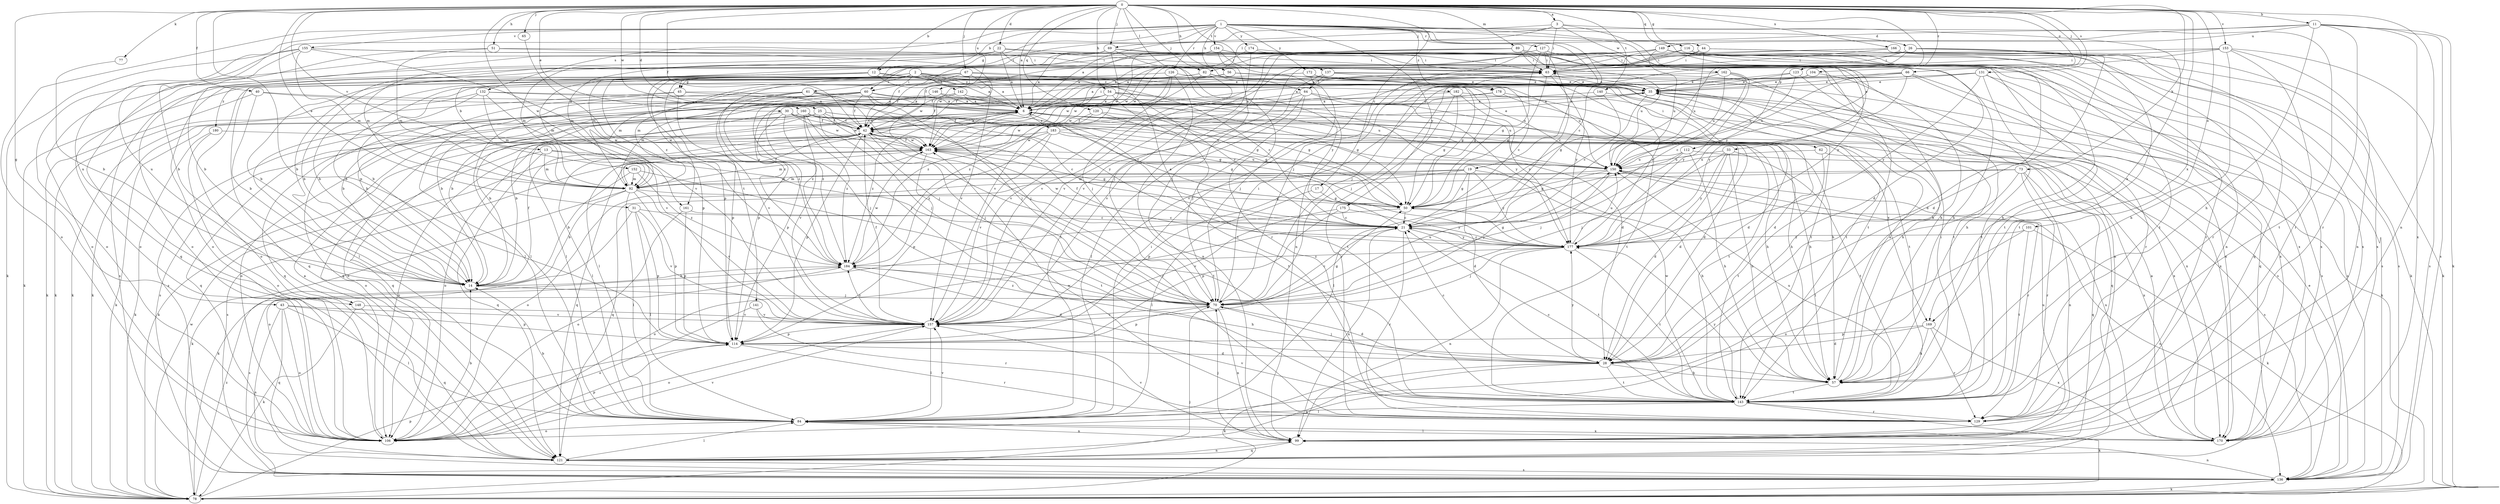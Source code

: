 strict digraph  {
0;
1;
2;
3;
6;
11;
12;
13;
14;
17;
19;
21;
22;
25;
26;
28;
30;
31;
33;
35;
40;
42;
43;
44;
45;
50;
51;
54;
56;
57;
60;
61;
62;
63;
64;
65;
66;
67;
69;
70;
73;
77;
78;
82;
84;
89;
92;
99;
101;
104;
106;
112;
114;
116;
120;
121;
123;
126;
127;
129;
131;
132;
136;
137;
140;
141;
142;
143;
146;
148;
149;
150;
152;
153;
154;
155;
157;
160;
161;
162;
163;
166;
169;
170;
172;
174;
175;
177;
178;
180;
182;
183;
184;
0 -> 3  [label=a];
0 -> 6  [label=a];
0 -> 11  [label=b];
0 -> 12  [label=b];
0 -> 17  [label=c];
0 -> 22  [label=d];
0 -> 25  [label=d];
0 -> 30  [label=e];
0 -> 31  [label=e];
0 -> 40  [label=f];
0 -> 42  [label=f];
0 -> 43  [label=g];
0 -> 44  [label=g];
0 -> 51  [label=h];
0 -> 54  [label=h];
0 -> 56  [label=h];
0 -> 64  [label=j];
0 -> 65  [label=j];
0 -> 66  [label=j];
0 -> 67  [label=j];
0 -> 69  [label=j];
0 -> 73  [label=k];
0 -> 77  [label=k];
0 -> 82  [label=l];
0 -> 89  [label=m];
0 -> 99  [label=n];
0 -> 101  [label=o];
0 -> 104  [label=o];
0 -> 112  [label=p];
0 -> 114  [label=p];
0 -> 116  [label=q];
0 -> 120  [label=q];
0 -> 123  [label=r];
0 -> 131  [label=s];
0 -> 137  [label=t];
0 -> 140  [label=t];
0 -> 146  [label=u];
0 -> 152  [label=v];
0 -> 153  [label=v];
0 -> 160  [label=w];
0 -> 161  [label=w];
0 -> 166  [label=x];
0 -> 169  [label=x];
1 -> 12  [label=b];
1 -> 19  [label=c];
1 -> 21  [label=c];
1 -> 26  [label=d];
1 -> 28  [label=d];
1 -> 33  [label=e];
1 -> 45  [label=g];
1 -> 56  [label=h];
1 -> 60  [label=i];
1 -> 106  [label=o];
1 -> 126  [label=r];
1 -> 127  [label=r];
1 -> 129  [label=r];
1 -> 132  [label=s];
1 -> 148  [label=u];
1 -> 154  [label=v];
1 -> 155  [label=v];
1 -> 172  [label=y];
1 -> 174  [label=y];
1 -> 175  [label=y];
1 -> 178  [label=z];
2 -> 13  [label=b];
2 -> 14  [label=b];
2 -> 45  [label=g];
2 -> 50  [label=g];
2 -> 60  [label=i];
2 -> 61  [label=i];
2 -> 62  [label=i];
2 -> 141  [label=t];
2 -> 142  [label=t];
2 -> 143  [label=t];
2 -> 157  [label=v];
2 -> 161  [label=w];
2 -> 178  [label=z];
2 -> 180  [label=z];
2 -> 182  [label=z];
3 -> 63  [label=i];
3 -> 69  [label=j];
3 -> 82  [label=l];
3 -> 148  [label=u];
3 -> 162  [label=w];
3 -> 169  [label=x];
3 -> 177  [label=y];
6 -> 42  [label=f];
6 -> 57  [label=h];
6 -> 63  [label=i];
6 -> 84  [label=l];
6 -> 106  [label=o];
6 -> 121  [label=q];
6 -> 143  [label=t];
6 -> 169  [label=x];
6 -> 170  [label=x];
6 -> 183  [label=z];
6 -> 184  [label=z];
11 -> 6  [label=a];
11 -> 57  [label=h];
11 -> 70  [label=j];
11 -> 78  [label=k];
11 -> 129  [label=r];
11 -> 136  [label=s];
11 -> 149  [label=u];
11 -> 170  [label=x];
12 -> 6  [label=a];
12 -> 14  [label=b];
12 -> 21  [label=c];
12 -> 35  [label=e];
12 -> 92  [label=m];
12 -> 114  [label=p];
12 -> 136  [label=s];
12 -> 150  [label=u];
13 -> 92  [label=m];
13 -> 106  [label=o];
13 -> 121  [label=q];
13 -> 143  [label=t];
13 -> 150  [label=u];
14 -> 42  [label=f];
14 -> 70  [label=j];
17 -> 50  [label=g];
17 -> 84  [label=l];
19 -> 28  [label=d];
19 -> 50  [label=g];
19 -> 57  [label=h];
19 -> 92  [label=m];
19 -> 106  [label=o];
19 -> 121  [label=q];
19 -> 177  [label=y];
21 -> 6  [label=a];
21 -> 99  [label=n];
21 -> 106  [label=o];
21 -> 129  [label=r];
21 -> 143  [label=t];
21 -> 163  [label=w];
21 -> 177  [label=y];
22 -> 6  [label=a];
22 -> 14  [label=b];
22 -> 63  [label=i];
22 -> 92  [label=m];
22 -> 106  [label=o];
22 -> 170  [label=x];
22 -> 177  [label=y];
25 -> 14  [label=b];
25 -> 28  [label=d];
25 -> 42  [label=f];
25 -> 57  [label=h];
25 -> 70  [label=j];
25 -> 106  [label=o];
25 -> 136  [label=s];
25 -> 163  [label=w];
26 -> 63  [label=i];
26 -> 70  [label=j];
26 -> 129  [label=r];
26 -> 143  [label=t];
26 -> 163  [label=w];
26 -> 170  [label=x];
28 -> 21  [label=c];
28 -> 57  [label=h];
28 -> 70  [label=j];
28 -> 78  [label=k];
28 -> 121  [label=q];
28 -> 143  [label=t];
28 -> 177  [label=y];
30 -> 14  [label=b];
30 -> 42  [label=f];
30 -> 57  [label=h];
30 -> 70  [label=j];
30 -> 114  [label=p];
30 -> 163  [label=w];
31 -> 21  [label=c];
31 -> 84  [label=l];
31 -> 106  [label=o];
31 -> 114  [label=p];
31 -> 157  [label=v];
33 -> 28  [label=d];
33 -> 57  [label=h];
33 -> 70  [label=j];
33 -> 143  [label=t];
33 -> 150  [label=u];
33 -> 177  [label=y];
35 -> 6  [label=a];
35 -> 50  [label=g];
35 -> 57  [label=h];
35 -> 78  [label=k];
35 -> 114  [label=p];
35 -> 170  [label=x];
40 -> 6  [label=a];
40 -> 14  [label=b];
40 -> 78  [label=k];
40 -> 177  [label=y];
42 -> 6  [label=a];
42 -> 70  [label=j];
42 -> 78  [label=k];
42 -> 84  [label=l];
42 -> 106  [label=o];
42 -> 114  [label=p];
42 -> 129  [label=r];
42 -> 143  [label=t];
42 -> 163  [label=w];
43 -> 84  [label=l];
43 -> 106  [label=o];
43 -> 114  [label=p];
43 -> 121  [label=q];
43 -> 136  [label=s];
43 -> 157  [label=v];
44 -> 63  [label=i];
44 -> 92  [label=m];
44 -> 121  [label=q];
44 -> 150  [label=u];
44 -> 170  [label=x];
45 -> 6  [label=a];
45 -> 14  [label=b];
45 -> 70  [label=j];
45 -> 78  [label=k];
45 -> 157  [label=v];
50 -> 21  [label=c];
50 -> 78  [label=k];
50 -> 136  [label=s];
51 -> 63  [label=i];
51 -> 92  [label=m];
51 -> 121  [label=q];
51 -> 163  [label=w];
54 -> 6  [label=a];
54 -> 14  [label=b];
54 -> 21  [label=c];
54 -> 28  [label=d];
54 -> 57  [label=h];
54 -> 121  [label=q];
54 -> 143  [label=t];
54 -> 184  [label=z];
56 -> 35  [label=e];
56 -> 42  [label=f];
56 -> 121  [label=q];
56 -> 150  [label=u];
57 -> 35  [label=e];
57 -> 143  [label=t];
60 -> 6  [label=a];
60 -> 21  [label=c];
60 -> 28  [label=d];
60 -> 42  [label=f];
60 -> 70  [label=j];
60 -> 84  [label=l];
60 -> 92  [label=m];
60 -> 136  [label=s];
60 -> 184  [label=z];
61 -> 6  [label=a];
61 -> 70  [label=j];
61 -> 84  [label=l];
61 -> 114  [label=p];
61 -> 121  [label=q];
61 -> 163  [label=w];
61 -> 184  [label=z];
62 -> 136  [label=s];
62 -> 143  [label=t];
62 -> 150  [label=u];
63 -> 35  [label=e];
63 -> 42  [label=f];
63 -> 50  [label=g];
63 -> 136  [label=s];
63 -> 177  [label=y];
64 -> 6  [label=a];
64 -> 70  [label=j];
64 -> 84  [label=l];
64 -> 150  [label=u];
64 -> 163  [label=w];
64 -> 177  [label=y];
65 -> 184  [label=z];
66 -> 6  [label=a];
66 -> 35  [label=e];
66 -> 121  [label=q];
66 -> 150  [label=u];
66 -> 170  [label=x];
66 -> 177  [label=y];
67 -> 6  [label=a];
67 -> 35  [label=e];
67 -> 42  [label=f];
67 -> 78  [label=k];
67 -> 143  [label=t];
67 -> 163  [label=w];
67 -> 184  [label=z];
69 -> 6  [label=a];
69 -> 14  [label=b];
69 -> 63  [label=i];
69 -> 106  [label=o];
69 -> 129  [label=r];
69 -> 157  [label=v];
69 -> 170  [label=x];
70 -> 21  [label=c];
70 -> 28  [label=d];
70 -> 63  [label=i];
70 -> 99  [label=n];
70 -> 114  [label=p];
70 -> 150  [label=u];
70 -> 157  [label=v];
70 -> 184  [label=z];
73 -> 84  [label=l];
73 -> 92  [label=m];
73 -> 99  [label=n];
73 -> 114  [label=p];
73 -> 121  [label=q];
73 -> 129  [label=r];
77 -> 14  [label=b];
78 -> 70  [label=j];
78 -> 114  [label=p];
78 -> 163  [label=w];
78 -> 184  [label=z];
82 -> 14  [label=b];
82 -> 35  [label=e];
82 -> 70  [label=j];
82 -> 92  [label=m];
82 -> 99  [label=n];
82 -> 163  [label=w];
84 -> 14  [label=b];
84 -> 63  [label=i];
84 -> 99  [label=n];
84 -> 106  [label=o];
84 -> 157  [label=v];
84 -> 170  [label=x];
89 -> 63  [label=i];
89 -> 84  [label=l];
89 -> 92  [label=m];
89 -> 150  [label=u];
89 -> 163  [label=w];
89 -> 177  [label=y];
92 -> 14  [label=b];
92 -> 42  [label=f];
92 -> 50  [label=g];
92 -> 78  [label=k];
92 -> 84  [label=l];
92 -> 114  [label=p];
92 -> 157  [label=v];
99 -> 70  [label=j];
99 -> 121  [label=q];
99 -> 150  [label=u];
99 -> 157  [label=v];
101 -> 78  [label=k];
101 -> 106  [label=o];
101 -> 143  [label=t];
101 -> 177  [label=y];
104 -> 35  [label=e];
104 -> 143  [label=t];
104 -> 184  [label=z];
106 -> 6  [label=a];
106 -> 14  [label=b];
106 -> 114  [label=p];
106 -> 157  [label=v];
112 -> 57  [label=h];
112 -> 70  [label=j];
112 -> 84  [label=l];
112 -> 150  [label=u];
112 -> 170  [label=x];
114 -> 28  [label=d];
114 -> 129  [label=r];
116 -> 6  [label=a];
116 -> 28  [label=d];
116 -> 63  [label=i];
116 -> 78  [label=k];
120 -> 42  [label=f];
120 -> 50  [label=g];
120 -> 121  [label=q];
120 -> 163  [label=w];
121 -> 84  [label=l];
121 -> 99  [label=n];
121 -> 136  [label=s];
123 -> 35  [label=e];
123 -> 57  [label=h];
123 -> 70  [label=j];
123 -> 150  [label=u];
126 -> 14  [label=b];
126 -> 35  [label=e];
126 -> 99  [label=n];
126 -> 157  [label=v];
126 -> 163  [label=w];
127 -> 21  [label=c];
127 -> 50  [label=g];
127 -> 57  [label=h];
127 -> 63  [label=i];
127 -> 143  [label=t];
127 -> 157  [label=v];
129 -> 163  [label=w];
131 -> 35  [label=e];
131 -> 129  [label=r];
131 -> 136  [label=s];
131 -> 157  [label=v];
131 -> 170  [label=x];
131 -> 177  [label=y];
131 -> 184  [label=z];
132 -> 6  [label=a];
132 -> 50  [label=g];
132 -> 78  [label=k];
132 -> 84  [label=l];
132 -> 92  [label=m];
132 -> 157  [label=v];
136 -> 35  [label=e];
136 -> 78  [label=k];
136 -> 99  [label=n];
137 -> 6  [label=a];
137 -> 21  [label=c];
137 -> 136  [label=s];
137 -> 157  [label=v];
137 -> 177  [label=y];
137 -> 64  [label=l];
140 -> 6  [label=a];
140 -> 21  [label=c];
140 -> 143  [label=t];
141 -> 106  [label=o];
141 -> 129  [label=r];
141 -> 157  [label=v];
142 -> 6  [label=a];
142 -> 14  [label=b];
142 -> 42  [label=f];
142 -> 50  [label=g];
142 -> 84  [label=l];
142 -> 150  [label=u];
143 -> 21  [label=c];
143 -> 63  [label=i];
143 -> 78  [label=k];
143 -> 84  [label=l];
143 -> 129  [label=r];
143 -> 150  [label=u];
143 -> 157  [label=v];
143 -> 163  [label=w];
143 -> 177  [label=y];
146 -> 6  [label=a];
146 -> 14  [label=b];
146 -> 50  [label=g];
148 -> 78  [label=k];
148 -> 121  [label=q];
148 -> 157  [label=v];
149 -> 42  [label=f];
149 -> 57  [label=h];
149 -> 63  [label=i];
149 -> 92  [label=m];
149 -> 99  [label=n];
149 -> 106  [label=o];
149 -> 129  [label=r];
149 -> 136  [label=s];
149 -> 143  [label=t];
149 -> 150  [label=u];
149 -> 157  [label=v];
150 -> 50  [label=g];
150 -> 70  [label=j];
150 -> 92  [label=m];
150 -> 129  [label=r];
152 -> 14  [label=b];
152 -> 92  [label=m];
152 -> 143  [label=t];
152 -> 184  [label=z];
153 -> 21  [label=c];
153 -> 42  [label=f];
153 -> 57  [label=h];
153 -> 63  [label=i];
153 -> 99  [label=n];
153 -> 136  [label=s];
153 -> 143  [label=t];
154 -> 6  [label=a];
154 -> 63  [label=i];
154 -> 70  [label=j];
154 -> 99  [label=n];
154 -> 106  [label=o];
154 -> 143  [label=t];
154 -> 163  [label=w];
155 -> 14  [label=b];
155 -> 57  [label=h];
155 -> 63  [label=i];
155 -> 78  [label=k];
155 -> 92  [label=m];
155 -> 106  [label=o];
155 -> 157  [label=v];
157 -> 42  [label=f];
157 -> 50  [label=g];
157 -> 84  [label=l];
157 -> 106  [label=o];
157 -> 114  [label=p];
157 -> 184  [label=z];
160 -> 21  [label=c];
160 -> 42  [label=f];
160 -> 50  [label=g];
160 -> 70  [label=j];
160 -> 78  [label=k];
160 -> 121  [label=q];
160 -> 150  [label=u];
160 -> 157  [label=v];
160 -> 184  [label=z];
161 -> 21  [label=c];
161 -> 106  [label=o];
161 -> 114  [label=p];
162 -> 21  [label=c];
162 -> 35  [label=e];
162 -> 106  [label=o];
162 -> 143  [label=t];
162 -> 150  [label=u];
162 -> 177  [label=y];
163 -> 42  [label=f];
163 -> 50  [label=g];
163 -> 92  [label=m];
163 -> 114  [label=p];
163 -> 121  [label=q];
163 -> 136  [label=s];
163 -> 150  [label=u];
166 -> 28  [label=d];
166 -> 63  [label=i];
166 -> 78  [label=k];
166 -> 114  [label=p];
166 -> 136  [label=s];
166 -> 157  [label=v];
169 -> 28  [label=d];
169 -> 57  [label=h];
169 -> 114  [label=p];
169 -> 129  [label=r];
169 -> 170  [label=x];
170 -> 6  [label=a];
170 -> 84  [label=l];
170 -> 150  [label=u];
172 -> 14  [label=b];
172 -> 35  [label=e];
172 -> 50  [label=g];
172 -> 70  [label=j];
172 -> 92  [label=m];
172 -> 143  [label=t];
174 -> 6  [label=a];
174 -> 57  [label=h];
174 -> 63  [label=i];
174 -> 70  [label=j];
175 -> 21  [label=c];
175 -> 114  [label=p];
175 -> 157  [label=v];
175 -> 177  [label=y];
177 -> 21  [label=c];
177 -> 42  [label=f];
177 -> 50  [label=g];
177 -> 70  [label=j];
177 -> 99  [label=n];
177 -> 143  [label=t];
177 -> 150  [label=u];
177 -> 184  [label=z];
178 -> 6  [label=a];
178 -> 28  [label=d];
178 -> 78  [label=k];
178 -> 143  [label=t];
180 -> 78  [label=k];
180 -> 106  [label=o];
180 -> 163  [label=w];
182 -> 6  [label=a];
182 -> 50  [label=g];
182 -> 129  [label=r];
182 -> 170  [label=x];
182 -> 177  [label=y];
183 -> 28  [label=d];
183 -> 35  [label=e];
183 -> 50  [label=g];
183 -> 106  [label=o];
183 -> 157  [label=v];
183 -> 163  [label=w];
183 -> 184  [label=z];
184 -> 14  [label=b];
184 -> 28  [label=d];
184 -> 57  [label=h];
184 -> 136  [label=s];
184 -> 163  [label=w];
}
